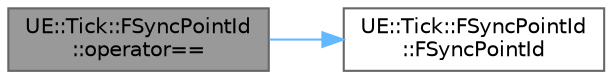 digraph "UE::Tick::FSyncPointId::operator=="
{
 // INTERACTIVE_SVG=YES
 // LATEX_PDF_SIZE
  bgcolor="transparent";
  edge [fontname=Helvetica,fontsize=10,labelfontname=Helvetica,labelfontsize=10];
  node [fontname=Helvetica,fontsize=10,shape=box,height=0.2,width=0.4];
  rankdir="LR";
  Node1 [id="Node000001",label="UE::Tick::FSyncPointId\l::operator==",height=0.2,width=0.4,color="gray40", fillcolor="grey60", style="filled", fontcolor="black",tooltip=" "];
  Node1 -> Node2 [id="edge1_Node000001_Node000002",color="steelblue1",style="solid",tooltip=" "];
  Node2 [id="Node000002",label="UE::Tick::FSyncPointId\l::FSyncPointId",height=0.2,width=0.4,color="grey40", fillcolor="white", style="filled",URL="$d1/d6b/structUE_1_1Tick_1_1FSyncPointId.html#af9fa91da3012430d27fab32094ab28e1",tooltip="Construct an invalid context."];
}
